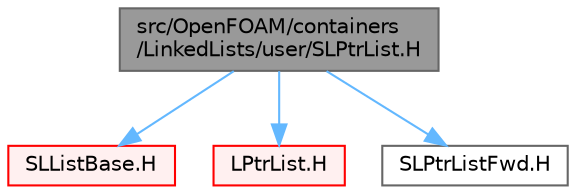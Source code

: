 digraph "src/OpenFOAM/containers/LinkedLists/user/SLPtrList.H"
{
 // LATEX_PDF_SIZE
  bgcolor="transparent";
  edge [fontname=Helvetica,fontsize=10,labelfontname=Helvetica,labelfontsize=10];
  node [fontname=Helvetica,fontsize=10,shape=box,height=0.2,width=0.4];
  Node1 [id="Node000001",label="src/OpenFOAM/containers\l/LinkedLists/user/SLPtrList.H",height=0.2,width=0.4,color="gray40", fillcolor="grey60", style="filled", fontcolor="black",tooltip="Non-intrusive singly-linked pointer list."];
  Node1 -> Node2 [id="edge1_Node000001_Node000002",color="steelblue1",style="solid",tooltip=" "];
  Node2 [id="Node000002",label="SLListBase.H",height=0.2,width=0.4,color="red", fillcolor="#FFF0F0", style="filled",URL="$SLListBase_8H.html",tooltip=" "];
  Node1 -> Node72 [id="edge2_Node000001_Node000072",color="steelblue1",style="solid",tooltip=" "];
  Node72 [id="Node000072",label="LPtrList.H",height=0.2,width=0.4,color="red", fillcolor="#FFF0F0", style="filled",URL="$LPtrList_8H.html",tooltip=" "];
  Node1 -> Node74 [id="edge3_Node000001_Node000074",color="steelblue1",style="solid",tooltip=" "];
  Node74 [id="Node000074",label="SLPtrListFwd.H",height=0.2,width=0.4,color="grey40", fillcolor="white", style="filled",URL="$SLPtrListFwd_8H.html",tooltip="Forward declarations for SLPtrList."];
}
